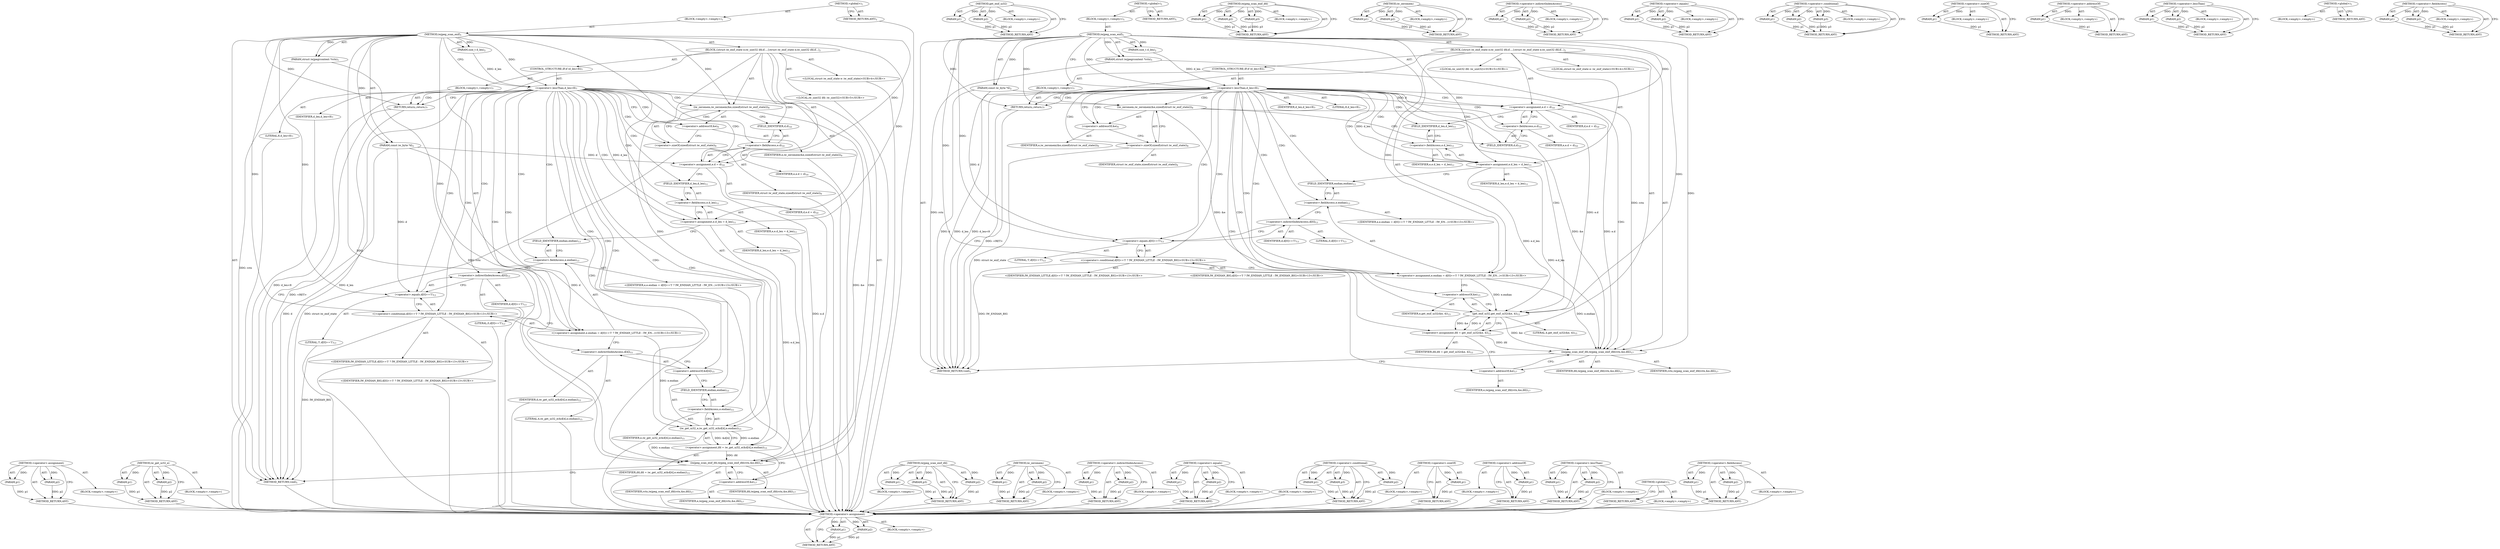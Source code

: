 digraph "&lt;operator&gt;.fieldAccess" {
vulnerable_110 [label=<(METHOD,&lt;operator&gt;.assignment)>];
vulnerable_111 [label=<(PARAM,p1)>];
vulnerable_112 [label=<(PARAM,p2)>];
vulnerable_113 [label=<(BLOCK,&lt;empty&gt;,&lt;empty&gt;)>];
vulnerable_114 [label=<(METHOD_RETURN,ANY)>];
vulnerable_136 [label=<(METHOD,iw_get_ui32_e)>];
vulnerable_137 [label=<(PARAM,p1)>];
vulnerable_138 [label=<(PARAM,p2)>];
vulnerable_139 [label=<(BLOCK,&lt;empty&gt;,&lt;empty&gt;)>];
vulnerable_140 [label=<(METHOD_RETURN,ANY)>];
vulnerable_6 [label=<(METHOD,&lt;global&gt;)<SUB>1</SUB>>];
vulnerable_7 [label=<(BLOCK,&lt;empty&gt;,&lt;empty&gt;)<SUB>1</SUB>>];
vulnerable_8 [label=<(METHOD,iwjpeg_scan_exif)<SUB>1</SUB>>];
vulnerable_9 [label=<(PARAM,struct iwjpegrcontext *rctx)<SUB>1</SUB>>];
vulnerable_10 [label=<(PARAM,const iw_byte *d)<SUB>2</SUB>>];
vulnerable_11 [label=<(PARAM,size_t d_len)<SUB>2</SUB>>];
vulnerable_12 [label=<(BLOCK,{
	struct iw_exif_state e;
	iw_uint32 ifd;

	if...,{
	struct iw_exif_state e;
	iw_uint32 ifd;

	if...)<SUB>3</SUB>>];
vulnerable_13 [label="<(LOCAL,struct iw_exif_state e: iw_exif_state)<SUB>4</SUB>>"];
vulnerable_14 [label="<(LOCAL,iw_uint32 ifd: iw_uint32)<SUB>5</SUB>>"];
vulnerable_15 [label=<(CONTROL_STRUCTURE,IF,if (d_len&lt;8))<SUB>7</SUB>>];
vulnerable_16 [label=<(&lt;operator&gt;.lessThan,d_len&lt;8)<SUB>7</SUB>>];
vulnerable_17 [label=<(IDENTIFIER,d_len,d_len&lt;8)<SUB>7</SUB>>];
vulnerable_18 [label=<(LITERAL,8,d_len&lt;8)<SUB>7</SUB>>];
vulnerable_19 [label=<(BLOCK,&lt;empty&gt;,&lt;empty&gt;)<SUB>7</SUB>>];
vulnerable_20 [label=<(RETURN,return;,return;)<SUB>7</SUB>>];
vulnerable_21 [label=<(iw_zeromem,iw_zeromem(&amp;e,sizeof(struct iw_exif_state)))<SUB>9</SUB>>];
vulnerable_22 [label=<(&lt;operator&gt;.addressOf,&amp;e)<SUB>9</SUB>>];
vulnerable_23 [label=<(IDENTIFIER,e,iw_zeromem(&amp;e,sizeof(struct iw_exif_state)))<SUB>9</SUB>>];
vulnerable_24 [label=<(&lt;operator&gt;.sizeOf,sizeof(struct iw_exif_state))<SUB>9</SUB>>];
vulnerable_25 [label=<(IDENTIFIER,struct iw_exif_state,sizeof(struct iw_exif_state))<SUB>9</SUB>>];
vulnerable_26 [label=<(&lt;operator&gt;.assignment,e.d = d)<SUB>10</SUB>>];
vulnerable_27 [label=<(&lt;operator&gt;.fieldAccess,e.d)<SUB>10</SUB>>];
vulnerable_28 [label=<(IDENTIFIER,e,e.d = d)<SUB>10</SUB>>];
vulnerable_29 [label=<(FIELD_IDENTIFIER,d,d)<SUB>10</SUB>>];
vulnerable_30 [label=<(IDENTIFIER,d,e.d = d)<SUB>10</SUB>>];
vulnerable_31 [label=<(&lt;operator&gt;.assignment,e.d_len = d_len)<SUB>11</SUB>>];
vulnerable_32 [label=<(&lt;operator&gt;.fieldAccess,e.d_len)<SUB>11</SUB>>];
vulnerable_33 [label=<(IDENTIFIER,e,e.d_len = d_len)<SUB>11</SUB>>];
vulnerable_34 [label=<(FIELD_IDENTIFIER,d_len,d_len)<SUB>11</SUB>>];
vulnerable_35 [label=<(IDENTIFIER,d_len,e.d_len = d_len)<SUB>11</SUB>>];
vulnerable_36 [label="<(&lt;operator&gt;.assignment,e.endian = d[0]=='I' ? IW_ENDIAN_LITTLE : IW_EN...)<SUB>13</SUB>>"];
vulnerable_37 [label=<(&lt;operator&gt;.fieldAccess,e.endian)<SUB>13</SUB>>];
vulnerable_38 [label="<(IDENTIFIER,e,e.endian = d[0]=='I' ? IW_ENDIAN_LITTLE : IW_EN...)<SUB>13</SUB>>"];
vulnerable_39 [label=<(FIELD_IDENTIFIER,endian,endian)<SUB>13</SUB>>];
vulnerable_40 [label="<(&lt;operator&gt;.conditional,d[0]=='I' ? IW_ENDIAN_LITTLE : IW_ENDIAN_BIG)<SUB>13</SUB>>"];
vulnerable_41 [label=<(&lt;operator&gt;.equals,d[0]=='I')<SUB>13</SUB>>];
vulnerable_42 [label=<(&lt;operator&gt;.indirectIndexAccess,d[0])<SUB>13</SUB>>];
vulnerable_43 [label=<(IDENTIFIER,d,d[0]=='I')<SUB>13</SUB>>];
vulnerable_44 [label=<(LITERAL,0,d[0]=='I')<SUB>13</SUB>>];
vulnerable_45 [label=<(LITERAL,'I',d[0]=='I')<SUB>13</SUB>>];
vulnerable_46 [label="<(IDENTIFIER,IW_ENDIAN_LITTLE,d[0]=='I' ? IW_ENDIAN_LITTLE : IW_ENDIAN_BIG)<SUB>13</SUB>>"];
vulnerable_47 [label="<(IDENTIFIER,IW_ENDIAN_BIG,d[0]=='I' ? IW_ENDIAN_LITTLE : IW_ENDIAN_BIG)<SUB>13</SUB>>"];
vulnerable_48 [label=<(&lt;operator&gt;.assignment,ifd = iw_get_ui32_e(&amp;d[4],e.endian))<SUB>15</SUB>>];
vulnerable_49 [label=<(IDENTIFIER,ifd,ifd = iw_get_ui32_e(&amp;d[4],e.endian))<SUB>15</SUB>>];
vulnerable_50 [label=<(iw_get_ui32_e,iw_get_ui32_e(&amp;d[4],e.endian))<SUB>15</SUB>>];
vulnerable_51 [label=<(&lt;operator&gt;.addressOf,&amp;d[4])<SUB>15</SUB>>];
vulnerable_52 [label=<(&lt;operator&gt;.indirectIndexAccess,d[4])<SUB>15</SUB>>];
vulnerable_53 [label=<(IDENTIFIER,d,iw_get_ui32_e(&amp;d[4],e.endian))<SUB>15</SUB>>];
vulnerable_54 [label=<(LITERAL,4,iw_get_ui32_e(&amp;d[4],e.endian))<SUB>15</SUB>>];
vulnerable_55 [label=<(&lt;operator&gt;.fieldAccess,e.endian)<SUB>15</SUB>>];
vulnerable_56 [label=<(IDENTIFIER,e,iw_get_ui32_e(&amp;d[4],e.endian))<SUB>15</SUB>>];
vulnerable_57 [label=<(FIELD_IDENTIFIER,endian,endian)<SUB>15</SUB>>];
vulnerable_58 [label=<(iwjpeg_scan_exif_ifd,iwjpeg_scan_exif_ifd(rctx,&amp;e,ifd))<SUB>17</SUB>>];
vulnerable_59 [label=<(IDENTIFIER,rctx,iwjpeg_scan_exif_ifd(rctx,&amp;e,ifd))<SUB>17</SUB>>];
vulnerable_60 [label=<(&lt;operator&gt;.addressOf,&amp;e)<SUB>17</SUB>>];
vulnerable_61 [label=<(IDENTIFIER,e,iwjpeg_scan_exif_ifd(rctx,&amp;e,ifd))<SUB>17</SUB>>];
vulnerable_62 [label=<(IDENTIFIER,ifd,iwjpeg_scan_exif_ifd(rctx,&amp;e,ifd))<SUB>17</SUB>>];
vulnerable_63 [label=<(METHOD_RETURN,void)<SUB>1</SUB>>];
vulnerable_65 [label=<(METHOD_RETURN,ANY)<SUB>1</SUB>>];
vulnerable_141 [label=<(METHOD,iwjpeg_scan_exif_ifd)>];
vulnerable_142 [label=<(PARAM,p1)>];
vulnerable_143 [label=<(PARAM,p2)>];
vulnerable_144 [label=<(PARAM,p3)>];
vulnerable_145 [label=<(BLOCK,&lt;empty&gt;,&lt;empty&gt;)>];
vulnerable_146 [label=<(METHOD_RETURN,ANY)>];
vulnerable_97 [label=<(METHOD,iw_zeromem)>];
vulnerable_98 [label=<(PARAM,p1)>];
vulnerable_99 [label=<(PARAM,p2)>];
vulnerable_100 [label=<(BLOCK,&lt;empty&gt;,&lt;empty&gt;)>];
vulnerable_101 [label=<(METHOD_RETURN,ANY)>];
vulnerable_131 [label=<(METHOD,&lt;operator&gt;.indirectIndexAccess)>];
vulnerable_132 [label=<(PARAM,p1)>];
vulnerable_133 [label=<(PARAM,p2)>];
vulnerable_134 [label=<(BLOCK,&lt;empty&gt;,&lt;empty&gt;)>];
vulnerable_135 [label=<(METHOD_RETURN,ANY)>];
vulnerable_126 [label=<(METHOD,&lt;operator&gt;.equals)>];
vulnerable_127 [label=<(PARAM,p1)>];
vulnerable_128 [label=<(PARAM,p2)>];
vulnerable_129 [label=<(BLOCK,&lt;empty&gt;,&lt;empty&gt;)>];
vulnerable_130 [label=<(METHOD_RETURN,ANY)>];
vulnerable_120 [label=<(METHOD,&lt;operator&gt;.conditional)>];
vulnerable_121 [label=<(PARAM,p1)>];
vulnerable_122 [label=<(PARAM,p2)>];
vulnerable_123 [label=<(PARAM,p3)>];
vulnerable_124 [label=<(BLOCK,&lt;empty&gt;,&lt;empty&gt;)>];
vulnerable_125 [label=<(METHOD_RETURN,ANY)>];
vulnerable_106 [label=<(METHOD,&lt;operator&gt;.sizeOf)>];
vulnerable_107 [label=<(PARAM,p1)>];
vulnerable_108 [label=<(BLOCK,&lt;empty&gt;,&lt;empty&gt;)>];
vulnerable_109 [label=<(METHOD_RETURN,ANY)>];
vulnerable_102 [label=<(METHOD,&lt;operator&gt;.addressOf)>];
vulnerable_103 [label=<(PARAM,p1)>];
vulnerable_104 [label=<(BLOCK,&lt;empty&gt;,&lt;empty&gt;)>];
vulnerable_105 [label=<(METHOD_RETURN,ANY)>];
vulnerable_92 [label=<(METHOD,&lt;operator&gt;.lessThan)>];
vulnerable_93 [label=<(PARAM,p1)>];
vulnerable_94 [label=<(PARAM,p2)>];
vulnerable_95 [label=<(BLOCK,&lt;empty&gt;,&lt;empty&gt;)>];
vulnerable_96 [label=<(METHOD_RETURN,ANY)>];
vulnerable_86 [label=<(METHOD,&lt;global&gt;)<SUB>1</SUB>>];
vulnerable_87 [label=<(BLOCK,&lt;empty&gt;,&lt;empty&gt;)>];
vulnerable_88 [label=<(METHOD_RETURN,ANY)>];
vulnerable_115 [label=<(METHOD,&lt;operator&gt;.fieldAccess)>];
vulnerable_116 [label=<(PARAM,p1)>];
vulnerable_117 [label=<(PARAM,p2)>];
vulnerable_118 [label=<(BLOCK,&lt;empty&gt;,&lt;empty&gt;)>];
vulnerable_119 [label=<(METHOD_RETURN,ANY)>];
fixed_106 [label=<(METHOD,&lt;operator&gt;.assignment)>];
fixed_107 [label=<(PARAM,p1)>];
fixed_108 [label=<(PARAM,p2)>];
fixed_109 [label=<(BLOCK,&lt;empty&gt;,&lt;empty&gt;)>];
fixed_110 [label=<(METHOD_RETURN,ANY)>];
fixed_132 [label=<(METHOD,get_exif_ui32)>];
fixed_133 [label=<(PARAM,p1)>];
fixed_134 [label=<(PARAM,p2)>];
fixed_135 [label=<(BLOCK,&lt;empty&gt;,&lt;empty&gt;)>];
fixed_136 [label=<(METHOD_RETURN,ANY)>];
fixed_6 [label=<(METHOD,&lt;global&gt;)<SUB>1</SUB>>];
fixed_7 [label=<(BLOCK,&lt;empty&gt;,&lt;empty&gt;)<SUB>1</SUB>>];
fixed_8 [label=<(METHOD,iwjpeg_scan_exif)<SUB>1</SUB>>];
fixed_9 [label=<(PARAM,struct iwjpegrcontext *rctx)<SUB>1</SUB>>];
fixed_10 [label=<(PARAM,const iw_byte *d)<SUB>2</SUB>>];
fixed_11 [label=<(PARAM,size_t d_len)<SUB>2</SUB>>];
fixed_12 [label=<(BLOCK,{
	struct iw_exif_state e;
	iw_uint32 ifd;

	if...,{
	struct iw_exif_state e;
	iw_uint32 ifd;

	if...)<SUB>3</SUB>>];
fixed_13 [label="<(LOCAL,struct iw_exif_state e: iw_exif_state)<SUB>4</SUB>>"];
fixed_14 [label="<(LOCAL,iw_uint32 ifd: iw_uint32)<SUB>5</SUB>>"];
fixed_15 [label=<(CONTROL_STRUCTURE,IF,if (d_len&lt;8))<SUB>7</SUB>>];
fixed_16 [label=<(&lt;operator&gt;.lessThan,d_len&lt;8)<SUB>7</SUB>>];
fixed_17 [label=<(IDENTIFIER,d_len,d_len&lt;8)<SUB>7</SUB>>];
fixed_18 [label=<(LITERAL,8,d_len&lt;8)<SUB>7</SUB>>];
fixed_19 [label=<(BLOCK,&lt;empty&gt;,&lt;empty&gt;)<SUB>7</SUB>>];
fixed_20 [label=<(RETURN,return;,return;)<SUB>7</SUB>>];
fixed_21 [label=<(iw_zeromem,iw_zeromem(&amp;e,sizeof(struct iw_exif_state)))<SUB>9</SUB>>];
fixed_22 [label=<(&lt;operator&gt;.addressOf,&amp;e)<SUB>9</SUB>>];
fixed_23 [label=<(IDENTIFIER,e,iw_zeromem(&amp;e,sizeof(struct iw_exif_state)))<SUB>9</SUB>>];
fixed_24 [label=<(&lt;operator&gt;.sizeOf,sizeof(struct iw_exif_state))<SUB>9</SUB>>];
fixed_25 [label=<(IDENTIFIER,struct iw_exif_state,sizeof(struct iw_exif_state))<SUB>9</SUB>>];
fixed_26 [label=<(&lt;operator&gt;.assignment,e.d = d)<SUB>10</SUB>>];
fixed_27 [label=<(&lt;operator&gt;.fieldAccess,e.d)<SUB>10</SUB>>];
fixed_28 [label=<(IDENTIFIER,e,e.d = d)<SUB>10</SUB>>];
fixed_29 [label=<(FIELD_IDENTIFIER,d,d)<SUB>10</SUB>>];
fixed_30 [label=<(IDENTIFIER,d,e.d = d)<SUB>10</SUB>>];
fixed_31 [label=<(&lt;operator&gt;.assignment,e.d_len = d_len)<SUB>11</SUB>>];
fixed_32 [label=<(&lt;operator&gt;.fieldAccess,e.d_len)<SUB>11</SUB>>];
fixed_33 [label=<(IDENTIFIER,e,e.d_len = d_len)<SUB>11</SUB>>];
fixed_34 [label=<(FIELD_IDENTIFIER,d_len,d_len)<SUB>11</SUB>>];
fixed_35 [label=<(IDENTIFIER,d_len,e.d_len = d_len)<SUB>11</SUB>>];
fixed_36 [label="<(&lt;operator&gt;.assignment,e.endian = d[0]=='I' ? IW_ENDIAN_LITTLE : IW_EN...)<SUB>13</SUB>>"];
fixed_37 [label=<(&lt;operator&gt;.fieldAccess,e.endian)<SUB>13</SUB>>];
fixed_38 [label="<(IDENTIFIER,e,e.endian = d[0]=='I' ? IW_ENDIAN_LITTLE : IW_EN...)<SUB>13</SUB>>"];
fixed_39 [label=<(FIELD_IDENTIFIER,endian,endian)<SUB>13</SUB>>];
fixed_40 [label="<(&lt;operator&gt;.conditional,d[0]=='I' ? IW_ENDIAN_LITTLE : IW_ENDIAN_BIG)<SUB>13</SUB>>"];
fixed_41 [label=<(&lt;operator&gt;.equals,d[0]=='I')<SUB>13</SUB>>];
fixed_42 [label=<(&lt;operator&gt;.indirectIndexAccess,d[0])<SUB>13</SUB>>];
fixed_43 [label=<(IDENTIFIER,d,d[0]=='I')<SUB>13</SUB>>];
fixed_44 [label=<(LITERAL,0,d[0]=='I')<SUB>13</SUB>>];
fixed_45 [label=<(LITERAL,'I',d[0]=='I')<SUB>13</SUB>>];
fixed_46 [label="<(IDENTIFIER,IW_ENDIAN_LITTLE,d[0]=='I' ? IW_ENDIAN_LITTLE : IW_ENDIAN_BIG)<SUB>13</SUB>>"];
fixed_47 [label="<(IDENTIFIER,IW_ENDIAN_BIG,d[0]=='I' ? IW_ENDIAN_LITTLE : IW_ENDIAN_BIG)<SUB>13</SUB>>"];
fixed_48 [label=<(&lt;operator&gt;.assignment,ifd = get_exif_ui32(&amp;e, 4))<SUB>15</SUB>>];
fixed_49 [label=<(IDENTIFIER,ifd,ifd = get_exif_ui32(&amp;e, 4))<SUB>15</SUB>>];
fixed_50 [label=<(get_exif_ui32,get_exif_ui32(&amp;e, 4))<SUB>15</SUB>>];
fixed_51 [label=<(&lt;operator&gt;.addressOf,&amp;e)<SUB>15</SUB>>];
fixed_52 [label=<(IDENTIFIER,e,get_exif_ui32(&amp;e, 4))<SUB>15</SUB>>];
fixed_53 [label=<(LITERAL,4,get_exif_ui32(&amp;e, 4))<SUB>15</SUB>>];
fixed_54 [label=<(iwjpeg_scan_exif_ifd,iwjpeg_scan_exif_ifd(rctx,&amp;e,ifd))<SUB>17</SUB>>];
fixed_55 [label=<(IDENTIFIER,rctx,iwjpeg_scan_exif_ifd(rctx,&amp;e,ifd))<SUB>17</SUB>>];
fixed_56 [label=<(&lt;operator&gt;.addressOf,&amp;e)<SUB>17</SUB>>];
fixed_57 [label=<(IDENTIFIER,e,iwjpeg_scan_exif_ifd(rctx,&amp;e,ifd))<SUB>17</SUB>>];
fixed_58 [label=<(IDENTIFIER,ifd,iwjpeg_scan_exif_ifd(rctx,&amp;e,ifd))<SUB>17</SUB>>];
fixed_59 [label=<(METHOD_RETURN,void)<SUB>1</SUB>>];
fixed_61 [label=<(METHOD_RETURN,ANY)<SUB>1</SUB>>];
fixed_137 [label=<(METHOD,iwjpeg_scan_exif_ifd)>];
fixed_138 [label=<(PARAM,p1)>];
fixed_139 [label=<(PARAM,p2)>];
fixed_140 [label=<(PARAM,p3)>];
fixed_141 [label=<(BLOCK,&lt;empty&gt;,&lt;empty&gt;)>];
fixed_142 [label=<(METHOD_RETURN,ANY)>];
fixed_93 [label=<(METHOD,iw_zeromem)>];
fixed_94 [label=<(PARAM,p1)>];
fixed_95 [label=<(PARAM,p2)>];
fixed_96 [label=<(BLOCK,&lt;empty&gt;,&lt;empty&gt;)>];
fixed_97 [label=<(METHOD_RETURN,ANY)>];
fixed_127 [label=<(METHOD,&lt;operator&gt;.indirectIndexAccess)>];
fixed_128 [label=<(PARAM,p1)>];
fixed_129 [label=<(PARAM,p2)>];
fixed_130 [label=<(BLOCK,&lt;empty&gt;,&lt;empty&gt;)>];
fixed_131 [label=<(METHOD_RETURN,ANY)>];
fixed_122 [label=<(METHOD,&lt;operator&gt;.equals)>];
fixed_123 [label=<(PARAM,p1)>];
fixed_124 [label=<(PARAM,p2)>];
fixed_125 [label=<(BLOCK,&lt;empty&gt;,&lt;empty&gt;)>];
fixed_126 [label=<(METHOD_RETURN,ANY)>];
fixed_116 [label=<(METHOD,&lt;operator&gt;.conditional)>];
fixed_117 [label=<(PARAM,p1)>];
fixed_118 [label=<(PARAM,p2)>];
fixed_119 [label=<(PARAM,p3)>];
fixed_120 [label=<(BLOCK,&lt;empty&gt;,&lt;empty&gt;)>];
fixed_121 [label=<(METHOD_RETURN,ANY)>];
fixed_102 [label=<(METHOD,&lt;operator&gt;.sizeOf)>];
fixed_103 [label=<(PARAM,p1)>];
fixed_104 [label=<(BLOCK,&lt;empty&gt;,&lt;empty&gt;)>];
fixed_105 [label=<(METHOD_RETURN,ANY)>];
fixed_98 [label=<(METHOD,&lt;operator&gt;.addressOf)>];
fixed_99 [label=<(PARAM,p1)>];
fixed_100 [label=<(BLOCK,&lt;empty&gt;,&lt;empty&gt;)>];
fixed_101 [label=<(METHOD_RETURN,ANY)>];
fixed_88 [label=<(METHOD,&lt;operator&gt;.lessThan)>];
fixed_89 [label=<(PARAM,p1)>];
fixed_90 [label=<(PARAM,p2)>];
fixed_91 [label=<(BLOCK,&lt;empty&gt;,&lt;empty&gt;)>];
fixed_92 [label=<(METHOD_RETURN,ANY)>];
fixed_82 [label=<(METHOD,&lt;global&gt;)<SUB>1</SUB>>];
fixed_83 [label=<(BLOCK,&lt;empty&gt;,&lt;empty&gt;)>];
fixed_84 [label=<(METHOD_RETURN,ANY)>];
fixed_111 [label=<(METHOD,&lt;operator&gt;.fieldAccess)>];
fixed_112 [label=<(PARAM,p1)>];
fixed_113 [label=<(PARAM,p2)>];
fixed_114 [label=<(BLOCK,&lt;empty&gt;,&lt;empty&gt;)>];
fixed_115 [label=<(METHOD_RETURN,ANY)>];
vulnerable_110 -> vulnerable_111  [key=0, label="AST: "];
vulnerable_110 -> vulnerable_111  [key=1, label="DDG: "];
vulnerable_110 -> vulnerable_113  [key=0, label="AST: "];
vulnerable_110 -> vulnerable_112  [key=0, label="AST: "];
vulnerable_110 -> vulnerable_112  [key=1, label="DDG: "];
vulnerable_110 -> vulnerable_114  [key=0, label="AST: "];
vulnerable_110 -> vulnerable_114  [key=1, label="CFG: "];
vulnerable_111 -> vulnerable_114  [key=0, label="DDG: p1"];
vulnerable_112 -> vulnerable_114  [key=0, label="DDG: p2"];
vulnerable_113 -> fixed_106  [key=0];
vulnerable_114 -> fixed_106  [key=0];
vulnerable_136 -> vulnerable_137  [key=0, label="AST: "];
vulnerable_136 -> vulnerable_137  [key=1, label="DDG: "];
vulnerable_136 -> vulnerable_139  [key=0, label="AST: "];
vulnerable_136 -> vulnerable_138  [key=0, label="AST: "];
vulnerable_136 -> vulnerable_138  [key=1, label="DDG: "];
vulnerable_136 -> vulnerable_140  [key=0, label="AST: "];
vulnerable_136 -> vulnerable_140  [key=1, label="CFG: "];
vulnerable_137 -> vulnerable_140  [key=0, label="DDG: p1"];
vulnerable_138 -> vulnerable_140  [key=0, label="DDG: p2"];
vulnerable_139 -> fixed_106  [key=0];
vulnerable_140 -> fixed_106  [key=0];
vulnerable_6 -> vulnerable_7  [key=0, label="AST: "];
vulnerable_6 -> vulnerable_65  [key=0, label="AST: "];
vulnerable_6 -> vulnerable_65  [key=1, label="CFG: "];
vulnerable_7 -> vulnerable_8  [key=0, label="AST: "];
vulnerable_8 -> vulnerable_9  [key=0, label="AST: "];
vulnerable_8 -> vulnerable_9  [key=1, label="DDG: "];
vulnerable_8 -> vulnerable_10  [key=0, label="AST: "];
vulnerable_8 -> vulnerable_10  [key=1, label="DDG: "];
vulnerable_8 -> vulnerable_11  [key=0, label="AST: "];
vulnerable_8 -> vulnerable_11  [key=1, label="DDG: "];
vulnerable_8 -> vulnerable_12  [key=0, label="AST: "];
vulnerable_8 -> vulnerable_63  [key=0, label="AST: "];
vulnerable_8 -> vulnerable_16  [key=0, label="CFG: "];
vulnerable_8 -> vulnerable_16  [key=1, label="DDG: "];
vulnerable_8 -> vulnerable_26  [key=0, label="DDG: "];
vulnerable_8 -> vulnerable_31  [key=0, label="DDG: "];
vulnerable_8 -> vulnerable_36  [key=0, label="DDG: "];
vulnerable_8 -> vulnerable_21  [key=0, label="DDG: "];
vulnerable_8 -> vulnerable_58  [key=0, label="DDG: "];
vulnerable_8 -> vulnerable_20  [key=0, label="DDG: "];
vulnerable_8 -> vulnerable_40  [key=0, label="DDG: "];
vulnerable_8 -> vulnerable_50  [key=0, label="DDG: "];
vulnerable_8 -> vulnerable_41  [key=0, label="DDG: "];
vulnerable_9 -> vulnerable_63  [key=0, label="DDG: rctx"];
vulnerable_9 -> vulnerable_58  [key=0, label="DDG: rctx"];
vulnerable_10 -> vulnerable_63  [key=0, label="DDG: d"];
vulnerable_10 -> vulnerable_26  [key=0, label="DDG: d"];
vulnerable_10 -> vulnerable_50  [key=0, label="DDG: d"];
vulnerable_10 -> vulnerable_41  [key=0, label="DDG: d"];
vulnerable_11 -> vulnerable_16  [key=0, label="DDG: d_len"];
vulnerable_12 -> vulnerable_13  [key=0, label="AST: "];
vulnerable_12 -> vulnerable_14  [key=0, label="AST: "];
vulnerable_12 -> vulnerable_15  [key=0, label="AST: "];
vulnerable_12 -> vulnerable_21  [key=0, label="AST: "];
vulnerable_12 -> vulnerable_26  [key=0, label="AST: "];
vulnerable_12 -> vulnerable_31  [key=0, label="AST: "];
vulnerable_12 -> vulnerable_36  [key=0, label="AST: "];
vulnerable_12 -> vulnerable_48  [key=0, label="AST: "];
vulnerable_12 -> vulnerable_58  [key=0, label="AST: "];
vulnerable_13 -> fixed_106  [key=0];
vulnerable_14 -> fixed_106  [key=0];
vulnerable_15 -> vulnerable_16  [key=0, label="AST: "];
vulnerable_15 -> vulnerable_19  [key=0, label="AST: "];
vulnerable_16 -> vulnerable_17  [key=0, label="AST: "];
vulnerable_16 -> vulnerable_18  [key=0, label="AST: "];
vulnerable_16 -> vulnerable_20  [key=0, label="CFG: "];
vulnerable_16 -> vulnerable_20  [key=1, label="CDG: "];
vulnerable_16 -> vulnerable_22  [key=0, label="CFG: "];
vulnerable_16 -> vulnerable_22  [key=1, label="CDG: "];
vulnerable_16 -> vulnerable_63  [key=0, label="DDG: d_len"];
vulnerable_16 -> vulnerable_63  [key=1, label="DDG: d_len&lt;8"];
vulnerable_16 -> vulnerable_31  [key=0, label="DDG: d_len"];
vulnerable_16 -> vulnerable_31  [key=1, label="CDG: "];
vulnerable_16 -> vulnerable_24  [key=0, label="CDG: "];
vulnerable_16 -> vulnerable_34  [key=0, label="CDG: "];
vulnerable_16 -> vulnerable_21  [key=0, label="CDG: "];
vulnerable_16 -> vulnerable_48  [key=0, label="CDG: "];
vulnerable_16 -> vulnerable_32  [key=0, label="CDG: "];
vulnerable_16 -> vulnerable_58  [key=0, label="CDG: "];
vulnerable_16 -> vulnerable_60  [key=0, label="CDG: "];
vulnerable_16 -> vulnerable_26  [key=0, label="CDG: "];
vulnerable_16 -> vulnerable_42  [key=0, label="CDG: "];
vulnerable_16 -> vulnerable_51  [key=0, label="CDG: "];
vulnerable_16 -> vulnerable_57  [key=0, label="CDG: "];
vulnerable_16 -> vulnerable_36  [key=0, label="CDG: "];
vulnerable_16 -> vulnerable_52  [key=0, label="CDG: "];
vulnerable_16 -> vulnerable_37  [key=0, label="CDG: "];
vulnerable_16 -> vulnerable_41  [key=0, label="CDG: "];
vulnerable_16 -> vulnerable_27  [key=0, label="CDG: "];
vulnerable_16 -> vulnerable_40  [key=0, label="CDG: "];
vulnerable_16 -> vulnerable_29  [key=0, label="CDG: "];
vulnerable_16 -> vulnerable_50  [key=0, label="CDG: "];
vulnerable_16 -> vulnerable_55  [key=0, label="CDG: "];
vulnerable_16 -> vulnerable_39  [key=0, label="CDG: "];
vulnerable_17 -> fixed_106  [key=0];
vulnerable_18 -> fixed_106  [key=0];
vulnerable_19 -> vulnerable_20  [key=0, label="AST: "];
vulnerable_20 -> vulnerable_63  [key=0, label="CFG: "];
vulnerable_20 -> vulnerable_63  [key=1, label="DDG: &lt;RET&gt;"];
vulnerable_21 -> vulnerable_22  [key=0, label="AST: "];
vulnerable_21 -> vulnerable_24  [key=0, label="AST: "];
vulnerable_21 -> vulnerable_29  [key=0, label="CFG: "];
vulnerable_21 -> vulnerable_58  [key=0, label="DDG: &amp;e"];
vulnerable_22 -> vulnerable_23  [key=0, label="AST: "];
vulnerable_22 -> vulnerable_24  [key=0, label="CFG: "];
vulnerable_23 -> fixed_106  [key=0];
vulnerable_24 -> vulnerable_25  [key=0, label="AST: "];
vulnerable_24 -> vulnerable_21  [key=0, label="CFG: "];
vulnerable_24 -> vulnerable_63  [key=0, label="DDG: struct iw_exif_state"];
vulnerable_25 -> fixed_106  [key=0];
vulnerable_26 -> vulnerable_27  [key=0, label="AST: "];
vulnerable_26 -> vulnerable_30  [key=0, label="AST: "];
vulnerable_26 -> vulnerable_34  [key=0, label="CFG: "];
vulnerable_26 -> vulnerable_58  [key=0, label="DDG: e.d"];
vulnerable_27 -> vulnerable_28  [key=0, label="AST: "];
vulnerable_27 -> vulnerable_29  [key=0, label="AST: "];
vulnerable_27 -> vulnerable_26  [key=0, label="CFG: "];
vulnerable_28 -> fixed_106  [key=0];
vulnerable_29 -> vulnerable_27  [key=0, label="CFG: "];
vulnerable_30 -> fixed_106  [key=0];
vulnerable_31 -> vulnerable_32  [key=0, label="AST: "];
vulnerable_31 -> vulnerable_35  [key=0, label="AST: "];
vulnerable_31 -> vulnerable_39  [key=0, label="CFG: "];
vulnerable_31 -> vulnerable_58  [key=0, label="DDG: e.d_len"];
vulnerable_32 -> vulnerable_33  [key=0, label="AST: "];
vulnerable_32 -> vulnerable_34  [key=0, label="AST: "];
vulnerable_32 -> vulnerable_31  [key=0, label="CFG: "];
vulnerable_33 -> fixed_106  [key=0];
vulnerable_34 -> vulnerable_32  [key=0, label="CFG: "];
vulnerable_35 -> fixed_106  [key=0];
vulnerable_36 -> vulnerable_37  [key=0, label="AST: "];
vulnerable_36 -> vulnerable_40  [key=0, label="AST: "];
vulnerable_36 -> vulnerable_52  [key=0, label="CFG: "];
vulnerable_36 -> vulnerable_50  [key=0, label="DDG: e.endian"];
vulnerable_37 -> vulnerable_38  [key=0, label="AST: "];
vulnerable_37 -> vulnerable_39  [key=0, label="AST: "];
vulnerable_37 -> vulnerable_42  [key=0, label="CFG: "];
vulnerable_38 -> fixed_106  [key=0];
vulnerable_39 -> vulnerable_37  [key=0, label="CFG: "];
vulnerable_40 -> vulnerable_41  [key=0, label="AST: "];
vulnerable_40 -> vulnerable_46  [key=0, label="AST: "];
vulnerable_40 -> vulnerable_47  [key=0, label="AST: "];
vulnerable_40 -> vulnerable_36  [key=0, label="CFG: "];
vulnerable_40 -> vulnerable_63  [key=0, label="DDG: IW_ENDIAN_BIG"];
vulnerable_41 -> vulnerable_42  [key=0, label="AST: "];
vulnerable_41 -> vulnerable_45  [key=0, label="AST: "];
vulnerable_41 -> vulnerable_40  [key=0, label="CFG: "];
vulnerable_42 -> vulnerable_43  [key=0, label="AST: "];
vulnerable_42 -> vulnerable_44  [key=0, label="AST: "];
vulnerable_42 -> vulnerable_41  [key=0, label="CFG: "];
vulnerable_43 -> fixed_106  [key=0];
vulnerable_44 -> fixed_106  [key=0];
vulnerable_45 -> fixed_106  [key=0];
vulnerable_46 -> fixed_106  [key=0];
vulnerable_47 -> fixed_106  [key=0];
vulnerable_48 -> vulnerable_49  [key=0, label="AST: "];
vulnerable_48 -> vulnerable_50  [key=0, label="AST: "];
vulnerable_48 -> vulnerable_60  [key=0, label="CFG: "];
vulnerable_48 -> vulnerable_58  [key=0, label="DDG: ifd"];
vulnerable_49 -> fixed_106  [key=0];
vulnerable_50 -> vulnerable_51  [key=0, label="AST: "];
vulnerable_50 -> vulnerable_55  [key=0, label="AST: "];
vulnerable_50 -> vulnerable_48  [key=0, label="CFG: "];
vulnerable_50 -> vulnerable_48  [key=1, label="DDG: &amp;d[4]"];
vulnerable_50 -> vulnerable_48  [key=2, label="DDG: e.endian"];
vulnerable_50 -> vulnerable_58  [key=0, label="DDG: e.endian"];
vulnerable_51 -> vulnerable_52  [key=0, label="AST: "];
vulnerable_51 -> vulnerable_57  [key=0, label="CFG: "];
vulnerable_52 -> vulnerable_53  [key=0, label="AST: "];
vulnerable_52 -> vulnerable_54  [key=0, label="AST: "];
vulnerable_52 -> vulnerable_51  [key=0, label="CFG: "];
vulnerable_53 -> fixed_106  [key=0];
vulnerable_54 -> fixed_106  [key=0];
vulnerable_55 -> vulnerable_56  [key=0, label="AST: "];
vulnerable_55 -> vulnerable_57  [key=0, label="AST: "];
vulnerable_55 -> vulnerable_50  [key=0, label="CFG: "];
vulnerable_56 -> fixed_106  [key=0];
vulnerable_57 -> vulnerable_55  [key=0, label="CFG: "];
vulnerable_58 -> vulnerable_59  [key=0, label="AST: "];
vulnerable_58 -> vulnerable_60  [key=0, label="AST: "];
vulnerable_58 -> vulnerable_62  [key=0, label="AST: "];
vulnerable_58 -> vulnerable_63  [key=0, label="CFG: "];
vulnerable_59 -> fixed_106  [key=0];
vulnerable_60 -> vulnerable_61  [key=0, label="AST: "];
vulnerable_60 -> vulnerable_58  [key=0, label="CFG: "];
vulnerable_61 -> fixed_106  [key=0];
vulnerable_62 -> fixed_106  [key=0];
vulnerable_63 -> fixed_106  [key=0];
vulnerable_65 -> fixed_106  [key=0];
vulnerable_141 -> vulnerable_142  [key=0, label="AST: "];
vulnerable_141 -> vulnerable_142  [key=1, label="DDG: "];
vulnerable_141 -> vulnerable_145  [key=0, label="AST: "];
vulnerable_141 -> vulnerable_143  [key=0, label="AST: "];
vulnerable_141 -> vulnerable_143  [key=1, label="DDG: "];
vulnerable_141 -> vulnerable_146  [key=0, label="AST: "];
vulnerable_141 -> vulnerable_146  [key=1, label="CFG: "];
vulnerable_141 -> vulnerable_144  [key=0, label="AST: "];
vulnerable_141 -> vulnerable_144  [key=1, label="DDG: "];
vulnerable_142 -> vulnerable_146  [key=0, label="DDG: p1"];
vulnerable_143 -> vulnerable_146  [key=0, label="DDG: p2"];
vulnerable_144 -> vulnerable_146  [key=0, label="DDG: p3"];
vulnerable_145 -> fixed_106  [key=0];
vulnerable_146 -> fixed_106  [key=0];
vulnerable_97 -> vulnerable_98  [key=0, label="AST: "];
vulnerable_97 -> vulnerable_98  [key=1, label="DDG: "];
vulnerable_97 -> vulnerable_100  [key=0, label="AST: "];
vulnerable_97 -> vulnerable_99  [key=0, label="AST: "];
vulnerable_97 -> vulnerable_99  [key=1, label="DDG: "];
vulnerable_97 -> vulnerable_101  [key=0, label="AST: "];
vulnerable_97 -> vulnerable_101  [key=1, label="CFG: "];
vulnerable_98 -> vulnerable_101  [key=0, label="DDG: p1"];
vulnerable_99 -> vulnerable_101  [key=0, label="DDG: p2"];
vulnerable_100 -> fixed_106  [key=0];
vulnerable_101 -> fixed_106  [key=0];
vulnerable_131 -> vulnerable_132  [key=0, label="AST: "];
vulnerable_131 -> vulnerable_132  [key=1, label="DDG: "];
vulnerable_131 -> vulnerable_134  [key=0, label="AST: "];
vulnerable_131 -> vulnerable_133  [key=0, label="AST: "];
vulnerable_131 -> vulnerable_133  [key=1, label="DDG: "];
vulnerable_131 -> vulnerable_135  [key=0, label="AST: "];
vulnerable_131 -> vulnerable_135  [key=1, label="CFG: "];
vulnerable_132 -> vulnerable_135  [key=0, label="DDG: p1"];
vulnerable_133 -> vulnerable_135  [key=0, label="DDG: p2"];
vulnerable_134 -> fixed_106  [key=0];
vulnerable_135 -> fixed_106  [key=0];
vulnerable_126 -> vulnerable_127  [key=0, label="AST: "];
vulnerable_126 -> vulnerable_127  [key=1, label="DDG: "];
vulnerable_126 -> vulnerable_129  [key=0, label="AST: "];
vulnerable_126 -> vulnerable_128  [key=0, label="AST: "];
vulnerable_126 -> vulnerable_128  [key=1, label="DDG: "];
vulnerable_126 -> vulnerable_130  [key=0, label="AST: "];
vulnerable_126 -> vulnerable_130  [key=1, label="CFG: "];
vulnerable_127 -> vulnerable_130  [key=0, label="DDG: p1"];
vulnerable_128 -> vulnerable_130  [key=0, label="DDG: p2"];
vulnerable_129 -> fixed_106  [key=0];
vulnerable_130 -> fixed_106  [key=0];
vulnerable_120 -> vulnerable_121  [key=0, label="AST: "];
vulnerable_120 -> vulnerable_121  [key=1, label="DDG: "];
vulnerable_120 -> vulnerable_124  [key=0, label="AST: "];
vulnerable_120 -> vulnerable_122  [key=0, label="AST: "];
vulnerable_120 -> vulnerable_122  [key=1, label="DDG: "];
vulnerable_120 -> vulnerable_125  [key=0, label="AST: "];
vulnerable_120 -> vulnerable_125  [key=1, label="CFG: "];
vulnerable_120 -> vulnerable_123  [key=0, label="AST: "];
vulnerable_120 -> vulnerable_123  [key=1, label="DDG: "];
vulnerable_121 -> vulnerable_125  [key=0, label="DDG: p1"];
vulnerable_122 -> vulnerable_125  [key=0, label="DDG: p2"];
vulnerable_123 -> vulnerable_125  [key=0, label="DDG: p3"];
vulnerable_124 -> fixed_106  [key=0];
vulnerable_125 -> fixed_106  [key=0];
vulnerable_106 -> vulnerable_107  [key=0, label="AST: "];
vulnerable_106 -> vulnerable_107  [key=1, label="DDG: "];
vulnerable_106 -> vulnerable_108  [key=0, label="AST: "];
vulnerable_106 -> vulnerable_109  [key=0, label="AST: "];
vulnerable_106 -> vulnerable_109  [key=1, label="CFG: "];
vulnerable_107 -> vulnerable_109  [key=0, label="DDG: p1"];
vulnerable_108 -> fixed_106  [key=0];
vulnerable_109 -> fixed_106  [key=0];
vulnerable_102 -> vulnerable_103  [key=0, label="AST: "];
vulnerable_102 -> vulnerable_103  [key=1, label="DDG: "];
vulnerable_102 -> vulnerable_104  [key=0, label="AST: "];
vulnerable_102 -> vulnerable_105  [key=0, label="AST: "];
vulnerable_102 -> vulnerable_105  [key=1, label="CFG: "];
vulnerable_103 -> vulnerable_105  [key=0, label="DDG: p1"];
vulnerable_104 -> fixed_106  [key=0];
vulnerable_105 -> fixed_106  [key=0];
vulnerable_92 -> vulnerable_93  [key=0, label="AST: "];
vulnerable_92 -> vulnerable_93  [key=1, label="DDG: "];
vulnerable_92 -> vulnerable_95  [key=0, label="AST: "];
vulnerable_92 -> vulnerable_94  [key=0, label="AST: "];
vulnerable_92 -> vulnerable_94  [key=1, label="DDG: "];
vulnerable_92 -> vulnerable_96  [key=0, label="AST: "];
vulnerable_92 -> vulnerable_96  [key=1, label="CFG: "];
vulnerable_93 -> vulnerable_96  [key=0, label="DDG: p1"];
vulnerable_94 -> vulnerable_96  [key=0, label="DDG: p2"];
vulnerable_95 -> fixed_106  [key=0];
vulnerable_96 -> fixed_106  [key=0];
vulnerable_86 -> vulnerable_87  [key=0, label="AST: "];
vulnerable_86 -> vulnerable_88  [key=0, label="AST: "];
vulnerable_86 -> vulnerable_88  [key=1, label="CFG: "];
vulnerable_87 -> fixed_106  [key=0];
vulnerable_88 -> fixed_106  [key=0];
vulnerable_115 -> vulnerable_116  [key=0, label="AST: "];
vulnerable_115 -> vulnerable_116  [key=1, label="DDG: "];
vulnerable_115 -> vulnerable_118  [key=0, label="AST: "];
vulnerable_115 -> vulnerable_117  [key=0, label="AST: "];
vulnerable_115 -> vulnerable_117  [key=1, label="DDG: "];
vulnerable_115 -> vulnerable_119  [key=0, label="AST: "];
vulnerable_115 -> vulnerable_119  [key=1, label="CFG: "];
vulnerable_116 -> vulnerable_119  [key=0, label="DDG: p1"];
vulnerable_117 -> vulnerable_119  [key=0, label="DDG: p2"];
vulnerable_118 -> fixed_106  [key=0];
vulnerable_119 -> fixed_106  [key=0];
fixed_106 -> fixed_107  [key=0, label="AST: "];
fixed_106 -> fixed_107  [key=1, label="DDG: "];
fixed_106 -> fixed_109  [key=0, label="AST: "];
fixed_106 -> fixed_108  [key=0, label="AST: "];
fixed_106 -> fixed_108  [key=1, label="DDG: "];
fixed_106 -> fixed_110  [key=0, label="AST: "];
fixed_106 -> fixed_110  [key=1, label="CFG: "];
fixed_107 -> fixed_110  [key=0, label="DDG: p1"];
fixed_108 -> fixed_110  [key=0, label="DDG: p2"];
fixed_132 -> fixed_133  [key=0, label="AST: "];
fixed_132 -> fixed_133  [key=1, label="DDG: "];
fixed_132 -> fixed_135  [key=0, label="AST: "];
fixed_132 -> fixed_134  [key=0, label="AST: "];
fixed_132 -> fixed_134  [key=1, label="DDG: "];
fixed_132 -> fixed_136  [key=0, label="AST: "];
fixed_132 -> fixed_136  [key=1, label="CFG: "];
fixed_133 -> fixed_136  [key=0, label="DDG: p1"];
fixed_134 -> fixed_136  [key=0, label="DDG: p2"];
fixed_6 -> fixed_7  [key=0, label="AST: "];
fixed_6 -> fixed_61  [key=0, label="AST: "];
fixed_6 -> fixed_61  [key=1, label="CFG: "];
fixed_7 -> fixed_8  [key=0, label="AST: "];
fixed_8 -> fixed_9  [key=0, label="AST: "];
fixed_8 -> fixed_9  [key=1, label="DDG: "];
fixed_8 -> fixed_10  [key=0, label="AST: "];
fixed_8 -> fixed_10  [key=1, label="DDG: "];
fixed_8 -> fixed_11  [key=0, label="AST: "];
fixed_8 -> fixed_11  [key=1, label="DDG: "];
fixed_8 -> fixed_12  [key=0, label="AST: "];
fixed_8 -> fixed_59  [key=0, label="AST: "];
fixed_8 -> fixed_16  [key=0, label="CFG: "];
fixed_8 -> fixed_16  [key=1, label="DDG: "];
fixed_8 -> fixed_26  [key=0, label="DDG: "];
fixed_8 -> fixed_31  [key=0, label="DDG: "];
fixed_8 -> fixed_36  [key=0, label="DDG: "];
fixed_8 -> fixed_21  [key=0, label="DDG: "];
fixed_8 -> fixed_54  [key=0, label="DDG: "];
fixed_8 -> fixed_20  [key=0, label="DDG: "];
fixed_8 -> fixed_40  [key=0, label="DDG: "];
fixed_8 -> fixed_50  [key=0, label="DDG: "];
fixed_8 -> fixed_41  [key=0, label="DDG: "];
fixed_9 -> fixed_59  [key=0, label="DDG: rctx"];
fixed_9 -> fixed_54  [key=0, label="DDG: rctx"];
fixed_10 -> fixed_59  [key=0, label="DDG: d"];
fixed_10 -> fixed_26  [key=0, label="DDG: d"];
fixed_10 -> fixed_41  [key=0, label="DDG: d"];
fixed_11 -> fixed_16  [key=0, label="DDG: d_len"];
fixed_12 -> fixed_13  [key=0, label="AST: "];
fixed_12 -> fixed_14  [key=0, label="AST: "];
fixed_12 -> fixed_15  [key=0, label="AST: "];
fixed_12 -> fixed_21  [key=0, label="AST: "];
fixed_12 -> fixed_26  [key=0, label="AST: "];
fixed_12 -> fixed_31  [key=0, label="AST: "];
fixed_12 -> fixed_36  [key=0, label="AST: "];
fixed_12 -> fixed_48  [key=0, label="AST: "];
fixed_12 -> fixed_54  [key=0, label="AST: "];
fixed_15 -> fixed_16  [key=0, label="AST: "];
fixed_15 -> fixed_19  [key=0, label="AST: "];
fixed_16 -> fixed_17  [key=0, label="AST: "];
fixed_16 -> fixed_18  [key=0, label="AST: "];
fixed_16 -> fixed_20  [key=0, label="CFG: "];
fixed_16 -> fixed_20  [key=1, label="CDG: "];
fixed_16 -> fixed_22  [key=0, label="CFG: "];
fixed_16 -> fixed_22  [key=1, label="CDG: "];
fixed_16 -> fixed_59  [key=0, label="DDG: d_len"];
fixed_16 -> fixed_59  [key=1, label="DDG: d_len&lt;8"];
fixed_16 -> fixed_31  [key=0, label="DDG: d_len"];
fixed_16 -> fixed_31  [key=1, label="CDG: "];
fixed_16 -> fixed_24  [key=0, label="CDG: "];
fixed_16 -> fixed_34  [key=0, label="CDG: "];
fixed_16 -> fixed_21  [key=0, label="CDG: "];
fixed_16 -> fixed_48  [key=0, label="CDG: "];
fixed_16 -> fixed_32  [key=0, label="CDG: "];
fixed_16 -> fixed_26  [key=0, label="CDG: "];
fixed_16 -> fixed_42  [key=0, label="CDG: "];
fixed_16 -> fixed_51  [key=0, label="CDG: "];
fixed_16 -> fixed_36  [key=0, label="CDG: "];
fixed_16 -> fixed_37  [key=0, label="CDG: "];
fixed_16 -> fixed_56  [key=0, label="CDG: "];
fixed_16 -> fixed_41  [key=0, label="CDG: "];
fixed_16 -> fixed_27  [key=0, label="CDG: "];
fixed_16 -> fixed_40  [key=0, label="CDG: "];
fixed_16 -> fixed_29  [key=0, label="CDG: "];
fixed_16 -> fixed_50  [key=0, label="CDG: "];
fixed_16 -> fixed_54  [key=0, label="CDG: "];
fixed_16 -> fixed_39  [key=0, label="CDG: "];
fixed_19 -> fixed_20  [key=0, label="AST: "];
fixed_20 -> fixed_59  [key=0, label="CFG: "];
fixed_20 -> fixed_59  [key=1, label="DDG: &lt;RET&gt;"];
fixed_21 -> fixed_22  [key=0, label="AST: "];
fixed_21 -> fixed_24  [key=0, label="AST: "];
fixed_21 -> fixed_29  [key=0, label="CFG: "];
fixed_21 -> fixed_54  [key=0, label="DDG: &amp;e"];
fixed_21 -> fixed_50  [key=0, label="DDG: &amp;e"];
fixed_22 -> fixed_23  [key=0, label="AST: "];
fixed_22 -> fixed_24  [key=0, label="CFG: "];
fixed_24 -> fixed_25  [key=0, label="AST: "];
fixed_24 -> fixed_21  [key=0, label="CFG: "];
fixed_24 -> fixed_59  [key=0, label="DDG: struct iw_exif_state"];
fixed_26 -> fixed_27  [key=0, label="AST: "];
fixed_26 -> fixed_30  [key=0, label="AST: "];
fixed_26 -> fixed_34  [key=0, label="CFG: "];
fixed_26 -> fixed_54  [key=0, label="DDG: e.d"];
fixed_26 -> fixed_50  [key=0, label="DDG: e.d"];
fixed_27 -> fixed_28  [key=0, label="AST: "];
fixed_27 -> fixed_29  [key=0, label="AST: "];
fixed_27 -> fixed_26  [key=0, label="CFG: "];
fixed_29 -> fixed_27  [key=0, label="CFG: "];
fixed_31 -> fixed_32  [key=0, label="AST: "];
fixed_31 -> fixed_35  [key=0, label="AST: "];
fixed_31 -> fixed_39  [key=0, label="CFG: "];
fixed_31 -> fixed_54  [key=0, label="DDG: e.d_len"];
fixed_31 -> fixed_50  [key=0, label="DDG: e.d_len"];
fixed_32 -> fixed_33  [key=0, label="AST: "];
fixed_32 -> fixed_34  [key=0, label="AST: "];
fixed_32 -> fixed_31  [key=0, label="CFG: "];
fixed_34 -> fixed_32  [key=0, label="CFG: "];
fixed_36 -> fixed_37  [key=0, label="AST: "];
fixed_36 -> fixed_40  [key=0, label="AST: "];
fixed_36 -> fixed_51  [key=0, label="CFG: "];
fixed_36 -> fixed_54  [key=0, label="DDG: e.endian"];
fixed_36 -> fixed_50  [key=0, label="DDG: e.endian"];
fixed_37 -> fixed_38  [key=0, label="AST: "];
fixed_37 -> fixed_39  [key=0, label="AST: "];
fixed_37 -> fixed_42  [key=0, label="CFG: "];
fixed_39 -> fixed_37  [key=0, label="CFG: "];
fixed_40 -> fixed_41  [key=0, label="AST: "];
fixed_40 -> fixed_46  [key=0, label="AST: "];
fixed_40 -> fixed_47  [key=0, label="AST: "];
fixed_40 -> fixed_36  [key=0, label="CFG: "];
fixed_40 -> fixed_59  [key=0, label="DDG: IW_ENDIAN_BIG"];
fixed_41 -> fixed_42  [key=0, label="AST: "];
fixed_41 -> fixed_45  [key=0, label="AST: "];
fixed_41 -> fixed_40  [key=0, label="CFG: "];
fixed_42 -> fixed_43  [key=0, label="AST: "];
fixed_42 -> fixed_44  [key=0, label="AST: "];
fixed_42 -> fixed_41  [key=0, label="CFG: "];
fixed_48 -> fixed_49  [key=0, label="AST: "];
fixed_48 -> fixed_50  [key=0, label="AST: "];
fixed_48 -> fixed_56  [key=0, label="CFG: "];
fixed_48 -> fixed_54  [key=0, label="DDG: ifd"];
fixed_50 -> fixed_51  [key=0, label="AST: "];
fixed_50 -> fixed_53  [key=0, label="AST: "];
fixed_50 -> fixed_48  [key=0, label="CFG: "];
fixed_50 -> fixed_48  [key=1, label="DDG: &amp;e"];
fixed_50 -> fixed_48  [key=2, label="DDG: 4"];
fixed_50 -> fixed_54  [key=0, label="DDG: &amp;e"];
fixed_51 -> fixed_52  [key=0, label="AST: "];
fixed_51 -> fixed_50  [key=0, label="CFG: "];
fixed_54 -> fixed_55  [key=0, label="AST: "];
fixed_54 -> fixed_56  [key=0, label="AST: "];
fixed_54 -> fixed_58  [key=0, label="AST: "];
fixed_54 -> fixed_59  [key=0, label="CFG: "];
fixed_56 -> fixed_57  [key=0, label="AST: "];
fixed_56 -> fixed_54  [key=0, label="CFG: "];
fixed_137 -> fixed_138  [key=0, label="AST: "];
fixed_137 -> fixed_138  [key=1, label="DDG: "];
fixed_137 -> fixed_141  [key=0, label="AST: "];
fixed_137 -> fixed_139  [key=0, label="AST: "];
fixed_137 -> fixed_139  [key=1, label="DDG: "];
fixed_137 -> fixed_142  [key=0, label="AST: "];
fixed_137 -> fixed_142  [key=1, label="CFG: "];
fixed_137 -> fixed_140  [key=0, label="AST: "];
fixed_137 -> fixed_140  [key=1, label="DDG: "];
fixed_138 -> fixed_142  [key=0, label="DDG: p1"];
fixed_139 -> fixed_142  [key=0, label="DDG: p2"];
fixed_140 -> fixed_142  [key=0, label="DDG: p3"];
fixed_93 -> fixed_94  [key=0, label="AST: "];
fixed_93 -> fixed_94  [key=1, label="DDG: "];
fixed_93 -> fixed_96  [key=0, label="AST: "];
fixed_93 -> fixed_95  [key=0, label="AST: "];
fixed_93 -> fixed_95  [key=1, label="DDG: "];
fixed_93 -> fixed_97  [key=0, label="AST: "];
fixed_93 -> fixed_97  [key=1, label="CFG: "];
fixed_94 -> fixed_97  [key=0, label="DDG: p1"];
fixed_95 -> fixed_97  [key=0, label="DDG: p2"];
fixed_127 -> fixed_128  [key=0, label="AST: "];
fixed_127 -> fixed_128  [key=1, label="DDG: "];
fixed_127 -> fixed_130  [key=0, label="AST: "];
fixed_127 -> fixed_129  [key=0, label="AST: "];
fixed_127 -> fixed_129  [key=1, label="DDG: "];
fixed_127 -> fixed_131  [key=0, label="AST: "];
fixed_127 -> fixed_131  [key=1, label="CFG: "];
fixed_128 -> fixed_131  [key=0, label="DDG: p1"];
fixed_129 -> fixed_131  [key=0, label="DDG: p2"];
fixed_122 -> fixed_123  [key=0, label="AST: "];
fixed_122 -> fixed_123  [key=1, label="DDG: "];
fixed_122 -> fixed_125  [key=0, label="AST: "];
fixed_122 -> fixed_124  [key=0, label="AST: "];
fixed_122 -> fixed_124  [key=1, label="DDG: "];
fixed_122 -> fixed_126  [key=0, label="AST: "];
fixed_122 -> fixed_126  [key=1, label="CFG: "];
fixed_123 -> fixed_126  [key=0, label="DDG: p1"];
fixed_124 -> fixed_126  [key=0, label="DDG: p2"];
fixed_116 -> fixed_117  [key=0, label="AST: "];
fixed_116 -> fixed_117  [key=1, label="DDG: "];
fixed_116 -> fixed_120  [key=0, label="AST: "];
fixed_116 -> fixed_118  [key=0, label="AST: "];
fixed_116 -> fixed_118  [key=1, label="DDG: "];
fixed_116 -> fixed_121  [key=0, label="AST: "];
fixed_116 -> fixed_121  [key=1, label="CFG: "];
fixed_116 -> fixed_119  [key=0, label="AST: "];
fixed_116 -> fixed_119  [key=1, label="DDG: "];
fixed_117 -> fixed_121  [key=0, label="DDG: p1"];
fixed_118 -> fixed_121  [key=0, label="DDG: p2"];
fixed_119 -> fixed_121  [key=0, label="DDG: p3"];
fixed_102 -> fixed_103  [key=0, label="AST: "];
fixed_102 -> fixed_103  [key=1, label="DDG: "];
fixed_102 -> fixed_104  [key=0, label="AST: "];
fixed_102 -> fixed_105  [key=0, label="AST: "];
fixed_102 -> fixed_105  [key=1, label="CFG: "];
fixed_103 -> fixed_105  [key=0, label="DDG: p1"];
fixed_98 -> fixed_99  [key=0, label="AST: "];
fixed_98 -> fixed_99  [key=1, label="DDG: "];
fixed_98 -> fixed_100  [key=0, label="AST: "];
fixed_98 -> fixed_101  [key=0, label="AST: "];
fixed_98 -> fixed_101  [key=1, label="CFG: "];
fixed_99 -> fixed_101  [key=0, label="DDG: p1"];
fixed_88 -> fixed_89  [key=0, label="AST: "];
fixed_88 -> fixed_89  [key=1, label="DDG: "];
fixed_88 -> fixed_91  [key=0, label="AST: "];
fixed_88 -> fixed_90  [key=0, label="AST: "];
fixed_88 -> fixed_90  [key=1, label="DDG: "];
fixed_88 -> fixed_92  [key=0, label="AST: "];
fixed_88 -> fixed_92  [key=1, label="CFG: "];
fixed_89 -> fixed_92  [key=0, label="DDG: p1"];
fixed_90 -> fixed_92  [key=0, label="DDG: p2"];
fixed_82 -> fixed_83  [key=0, label="AST: "];
fixed_82 -> fixed_84  [key=0, label="AST: "];
fixed_82 -> fixed_84  [key=1, label="CFG: "];
fixed_111 -> fixed_112  [key=0, label="AST: "];
fixed_111 -> fixed_112  [key=1, label="DDG: "];
fixed_111 -> fixed_114  [key=0, label="AST: "];
fixed_111 -> fixed_113  [key=0, label="AST: "];
fixed_111 -> fixed_113  [key=1, label="DDG: "];
fixed_111 -> fixed_115  [key=0, label="AST: "];
fixed_111 -> fixed_115  [key=1, label="CFG: "];
fixed_112 -> fixed_115  [key=0, label="DDG: p1"];
fixed_113 -> fixed_115  [key=0, label="DDG: p2"];
}
